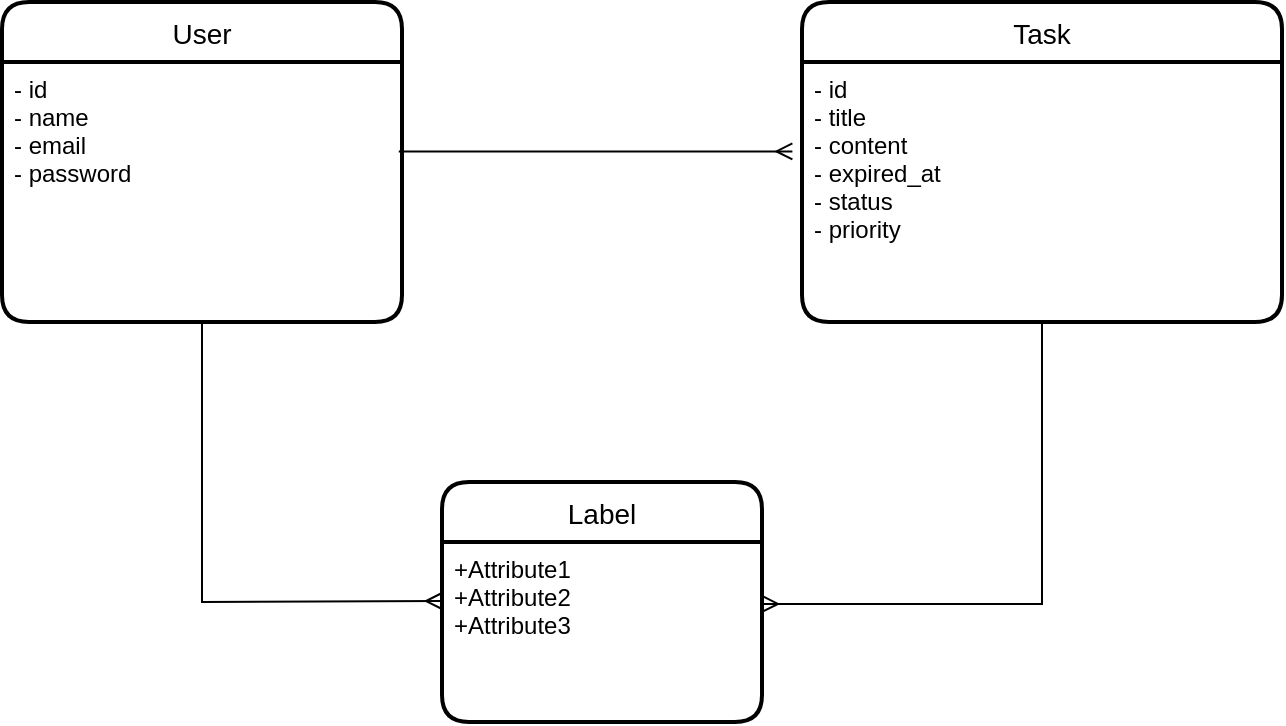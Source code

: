 <mxfile>
    <diagram id="eWTV4Izd8Db9zc6qYQVz" name="ページ1">
        <mxGraphModel dx="861" dy="492" grid="1" gridSize="10" guides="1" tooltips="1" connect="1" arrows="1" fold="1" page="1" pageScale="1" pageWidth="827" pageHeight="1169" math="0" shadow="0">
            <root>
                <mxCell id="0"/>
                <mxCell id="1" parent="0"/>
                <mxCell id="2" value="User" style="swimlane;childLayout=stackLayout;horizontal=1;startSize=30;horizontalStack=0;rounded=1;fontSize=14;fontStyle=0;strokeWidth=2;resizeParent=0;resizeLast=1;shadow=0;dashed=0;align=center;" parent="1" vertex="1">
                    <mxGeometry x="80" y="40" width="200" height="160" as="geometry"/>
                </mxCell>
                <mxCell id="3" value="- id&#10;- name&#10;- email&#10;- password" style="align=left;strokeColor=none;fillColor=none;spacingLeft=4;fontSize=12;verticalAlign=top;resizable=0;rotatable=0;part=1;" parent="2" vertex="1">
                    <mxGeometry y="30" width="200" height="130" as="geometry"/>
                </mxCell>
                <mxCell id="4" value="Task" style="swimlane;childLayout=stackLayout;horizontal=1;startSize=30;horizontalStack=0;rounded=1;fontSize=14;fontStyle=0;strokeWidth=2;resizeParent=0;resizeLast=1;shadow=0;dashed=0;align=center;" parent="1" vertex="1">
                    <mxGeometry x="480" y="40" width="240" height="160" as="geometry"/>
                </mxCell>
                <mxCell id="5" value="- id&#10;- title&#10;- content&#10;- expired_at&#10;- status&#10;- priority" style="align=left;strokeColor=none;fillColor=none;spacingLeft=4;fontSize=12;verticalAlign=top;resizable=0;rotatable=0;part=1;" parent="4" vertex="1">
                    <mxGeometry y="30" width="240" height="130" as="geometry"/>
                </mxCell>
                <mxCell id="7" value="Label" style="swimlane;childLayout=stackLayout;horizontal=1;startSize=30;horizontalStack=0;rounded=1;fontSize=14;fontStyle=0;strokeWidth=2;resizeParent=0;resizeLast=1;shadow=0;dashed=0;align=center;" parent="1" vertex="1">
                    <mxGeometry x="300" y="280" width="160" height="120" as="geometry"/>
                </mxCell>
                <mxCell id="8" value="+Attribute1&#10;+Attribute2&#10;+Attribute3" style="align=left;strokeColor=none;fillColor=none;spacingLeft=4;fontSize=12;verticalAlign=top;resizable=0;rotatable=0;part=1;" parent="7" vertex="1">
                    <mxGeometry y="30" width="160" height="90" as="geometry"/>
                </mxCell>
                <mxCell id="9" value="" style="endArrow=ERmany;html=1;rounded=0;exitX=0.992;exitY=0.344;exitDx=0;exitDy=0;exitPerimeter=0;entryX=-0.02;entryY=0.344;entryDx=0;entryDy=0;entryPerimeter=0;endFill=0;" parent="1" source="3" target="5" edge="1">
                    <mxGeometry relative="1" as="geometry">
                        <mxPoint x="310" y="139.5" as="sourcePoint"/>
                        <mxPoint x="470" y="139.5" as="targetPoint"/>
                    </mxGeometry>
                </mxCell>
                <mxCell id="10" value="" style="endArrow=ERmany;html=1;rounded=0;exitX=0.5;exitY=1;exitDx=0;exitDy=0;entryX=-0.02;entryY=0.344;entryDx=0;entryDy=0;entryPerimeter=0;endFill=0;" parent="1" source="3" edge="1">
                    <mxGeometry relative="1" as="geometry">
                        <mxPoint x="101.92" y="339.5" as="sourcePoint"/>
                        <mxPoint x="300.0" y="339.5" as="targetPoint"/>
                        <Array as="points">
                            <mxPoint x="180" y="340"/>
                        </Array>
                    </mxGeometry>
                </mxCell>
                <mxCell id="11" value="" style="endArrow=ERmany;html=1;rounded=0;exitX=0.5;exitY=1;exitDx=0;exitDy=0;entryX=1;entryY=0.344;entryDx=0;entryDy=0;endFill=0;entryPerimeter=0;" parent="1" target="8" edge="1" source="5">
                    <mxGeometry relative="1" as="geometry">
                        <mxPoint x="560" y="200" as="sourcePoint"/>
                        <mxPoint x="660" y="339.5" as="targetPoint"/>
                        <Array as="points">
                            <mxPoint x="600" y="341"/>
                        </Array>
                    </mxGeometry>
                </mxCell>
            </root>
        </mxGraphModel>
    </diagram>
</mxfile>
